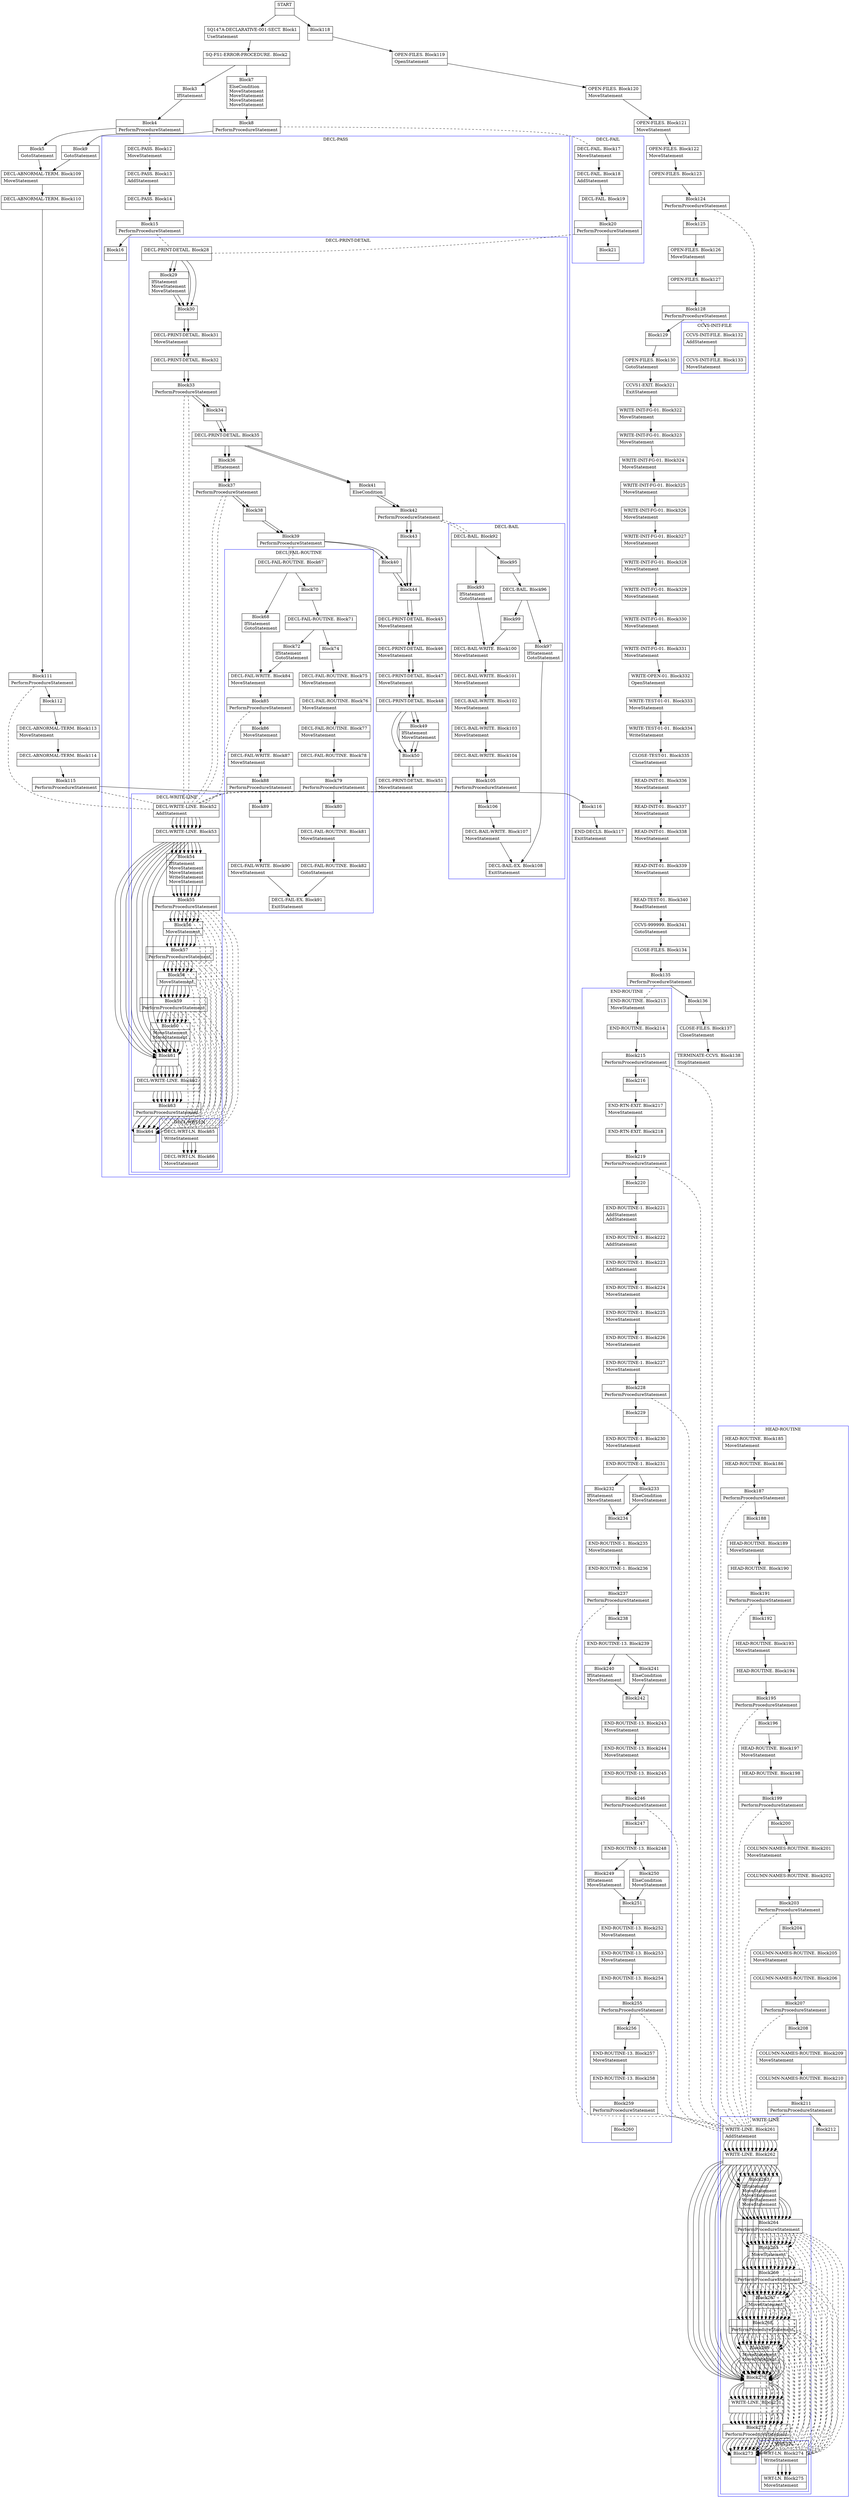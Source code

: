digraph Cfg {
compound=true;
node [
shape = "record"
]

edge [
arrowtail = "empty"
]
Block0 [
label = "{START|}"
]
Block1 [
label = "{SQ147A-DECLARATIVE-001-SECT. Block1|UseStatement\l}"
]
Block2 [
label = "{SQ-FS1-ERROR-PROCEDURE. Block2|}"
]
Block3 [
label = "{Block3|IfStatement\l}"
]
Block4 [
label = "{Block4|PerformProcedureStatement\l}"
]
subgraph cluster_1{
color = blue;
label = "DECL-PASS";
Block12 [
label = "{DECL-PASS. Block12|MoveStatement\l}"
]
Block13 [
label = "{DECL-PASS. Block13|AddStatement\l}"
]
Block14 [
label = "{DECL-PASS. Block14|}"
]
Block15 [
label = "{Block15|PerformProcedureStatement\l}"
]
subgraph cluster_3{
color = blue;
label = "DECL-PRINT-DETAIL";
Block28 [
label = "{DECL-PRINT-DETAIL. Block28|}"
]
Block29 [
label = "{Block29|IfStatement\lMoveStatement\lMoveStatement\l}"
]
Block30 [
label = "{Block30|}"
]
Block31 [
label = "{DECL-PRINT-DETAIL. Block31|MoveStatement\l}"
]
Block32 [
label = "{DECL-PRINT-DETAIL. Block32|}"
]
Block33 [
label = "{Block33|PerformProcedureStatement\l}"
]
subgraph cluster_6{
color = blue;
label = "DECL-WRITE-LINE";
Block52 [
label = "{DECL-WRITE-LINE. Block52|AddStatement\l}"
]
Block53 [
label = "{DECL-WRITE-LINE. Block53|}"
]
Block54 [
label = "{Block54|IfStatement\lMoveStatement\lMoveStatement\lWriteStatement\lMoveStatement\l}"
]
Block55 [
label = "{Block55|PerformProcedureStatement\l}"
]
subgraph cluster_10{
color = blue;
label = "DECL-WRT-LN";
Block65 [
label = "{DECL-WRT-LN. Block65|WriteStatement\l}"
]
Block66 [
label = "{DECL-WRT-LN. Block66|MoveStatement\l}"
]
Block65 -> Block66

}
Block55 -> Block65 [style=dashed, arrowhead=none]

Block56 [
label = "{Block56|MoveStatement\l}"
]
Block57 [
label = "{Block57|PerformProcedureStatement\l}"
]
subgraph cluster_11{
color = blue;
label = "DECL-WRT-LN";
Block65 [
label = "{DECL-WRT-LN. Block65|WriteStatement\l}"
]
Block66 [
label = "{DECL-WRT-LN. Block66|MoveStatement\l}"
]
Block65 -> Block66

}
Block57 -> Block65 [style=dashed, arrowhead=none]

Block58 [
label = "{Block58|MoveStatement\l}"
]
Block59 [
label = "{Block59|PerformProcedureStatement\l}"
]
subgraph cluster_12{
color = blue;
label = "DECL-WRT-LN";
Block65 [
label = "{DECL-WRT-LN. Block65|WriteStatement\l}"
]
Block66 [
label = "{DECL-WRT-LN. Block66|MoveStatement\l}"
]
Block65 -> Block66

}
Block59 -> Block65 [style=dashed, arrowhead=none]

Block60 [
label = "{Block60|MoveStatement\lMoveStatement\l}"
]
Block61 [
label = "{Block61|}"
]
Block62 [
label = "{DECL-WRITE-LINE. Block62|}"
]
Block63 [
label = "{Block63|PerformProcedureStatement\l}"
]
subgraph cluster_13{
color = blue;
label = "DECL-WRT-LN";
Block65 [
label = "{DECL-WRT-LN. Block65|WriteStatement\l}"
]
Block66 [
label = "{DECL-WRT-LN. Block66|MoveStatement\l}"
]
Block65 -> Block66

}
Block63 -> Block65 [style=dashed, arrowhead=none]

Block64 [
label = "{Block64|}"
]
Block52 -> Block53
Block53 -> Block54
Block53 -> Block61
Block54 -> Block55
Block55 -> Block56
Block56 -> Block57
Block57 -> Block58
Block58 -> Block59
Block59 -> Block60
Block60 -> Block61
Block61 -> Block62
Block62 -> Block63
Block63 -> Block64

}
Block33 -> Block52 [style=dashed, arrowhead=none]

Block34 [
label = "{Block34|}"
]
Block35 [
label = "{DECL-PRINT-DETAIL. Block35|}"
]
Block36 [
label = "{Block36|IfStatement\l}"
]
Block37 [
label = "{Block37|PerformProcedureStatement\l}"
]
subgraph cluster_7{
color = blue;
label = "DECL-WRITE-LINE";
Block52 [
label = "{DECL-WRITE-LINE. Block52|AddStatement\l}"
]
Block53 [
label = "{DECL-WRITE-LINE. Block53|}"
]
Block54 [
label = "{Block54|IfStatement\lMoveStatement\lMoveStatement\lWriteStatement\lMoveStatement\l}"
]
Block55 [
label = "{Block55|PerformProcedureStatement\l}"
]
Block55 -> Block65 [style=dashed, arrowhead=none]

Block56 [
label = "{Block56|MoveStatement\l}"
]
Block57 [
label = "{Block57|PerformProcedureStatement\l}"
]
Block57 -> Block65 [style=dashed, arrowhead=none]

Block58 [
label = "{Block58|MoveStatement\l}"
]
Block59 [
label = "{Block59|PerformProcedureStatement\l}"
]
Block59 -> Block65 [style=dashed, arrowhead=none]

Block60 [
label = "{Block60|MoveStatement\lMoveStatement\l}"
]
Block61 [
label = "{Block61|}"
]
Block62 [
label = "{DECL-WRITE-LINE. Block62|}"
]
Block63 [
label = "{Block63|PerformProcedureStatement\l}"
]
Block63 -> Block65 [style=dashed, arrowhead=none]

Block64 [
label = "{Block64|}"
]
Block52 -> Block53
Block53 -> Block54
Block53 -> Block61
Block54 -> Block55
Block55 -> Block56
Block56 -> Block57
Block57 -> Block58
Block58 -> Block59
Block59 -> Block60
Block60 -> Block61
Block61 -> Block62
Block62 -> Block63
Block63 -> Block64

}
Block37 -> Block52 [style=dashed, arrowhead=none]

Block38 [
label = "{Block38|}"
]
Block39 [
label = "{Block39|PerformProcedureStatement\l}"
]
subgraph cluster_8{
color = blue;
label = "DECL-FAIL-ROUTINE";
Block67 [
label = "{DECL-FAIL-ROUTINE. Block67|}"
]
Block68 [
label = "{Block68|IfStatement\lGotoStatement\l}"
]
Block84 [
label = "{DECL-FAIL-WRITE. Block84|MoveStatement\l}"
]
Block85 [
label = "{Block85|PerformProcedureStatement\l}"
]
subgraph cluster_15{
color = blue;
label = "DECL-WRITE-LINE";
Block52 [
label = "{DECL-WRITE-LINE. Block52|AddStatement\l}"
]
Block53 [
label = "{DECL-WRITE-LINE. Block53|}"
]
Block54 [
label = "{Block54|IfStatement\lMoveStatement\lMoveStatement\lWriteStatement\lMoveStatement\l}"
]
Block55 [
label = "{Block55|PerformProcedureStatement\l}"
]
Block55 -> Block65 [style=dashed, arrowhead=none]

Block56 [
label = "{Block56|MoveStatement\l}"
]
Block57 [
label = "{Block57|PerformProcedureStatement\l}"
]
Block57 -> Block65 [style=dashed, arrowhead=none]

Block58 [
label = "{Block58|MoveStatement\l}"
]
Block59 [
label = "{Block59|PerformProcedureStatement\l}"
]
Block59 -> Block65 [style=dashed, arrowhead=none]

Block60 [
label = "{Block60|MoveStatement\lMoveStatement\l}"
]
Block61 [
label = "{Block61|}"
]
Block62 [
label = "{DECL-WRITE-LINE. Block62|}"
]
Block63 [
label = "{Block63|PerformProcedureStatement\l}"
]
Block63 -> Block65 [style=dashed, arrowhead=none]

Block64 [
label = "{Block64|}"
]
Block52 -> Block53
Block53 -> Block54
Block53 -> Block61
Block54 -> Block55
Block55 -> Block56
Block56 -> Block57
Block57 -> Block58
Block58 -> Block59
Block59 -> Block60
Block60 -> Block61
Block61 -> Block62
Block62 -> Block63
Block63 -> Block64

}
Block85 -> Block52 [style=dashed, arrowhead=none]

Block86 [
label = "{Block86|MoveStatement\l}"
]
Block87 [
label = "{DECL-FAIL-WRITE. Block87|MoveStatement\l}"
]
Block88 [
label = "{Block88|PerformProcedureStatement\l}"
]
subgraph cluster_16{
color = blue;
label = "DECL-WRITE-LINE";
Block52 [
label = "{DECL-WRITE-LINE. Block52|AddStatement\l}"
]
Block53 [
label = "{DECL-WRITE-LINE. Block53|}"
]
Block54 [
label = "{Block54|IfStatement\lMoveStatement\lMoveStatement\lWriteStatement\lMoveStatement\l}"
]
Block55 [
label = "{Block55|PerformProcedureStatement\l}"
]
Block55 -> Block65 [style=dashed, arrowhead=none]

Block56 [
label = "{Block56|MoveStatement\l}"
]
Block57 [
label = "{Block57|PerformProcedureStatement\l}"
]
Block57 -> Block65 [style=dashed, arrowhead=none]

Block58 [
label = "{Block58|MoveStatement\l}"
]
Block59 [
label = "{Block59|PerformProcedureStatement\l}"
]
Block59 -> Block65 [style=dashed, arrowhead=none]

Block60 [
label = "{Block60|MoveStatement\lMoveStatement\l}"
]
Block61 [
label = "{Block61|}"
]
Block62 [
label = "{DECL-WRITE-LINE. Block62|}"
]
Block63 [
label = "{Block63|PerformProcedureStatement\l}"
]
Block63 -> Block65 [style=dashed, arrowhead=none]

Block64 [
label = "{Block64|}"
]
Block52 -> Block53
Block53 -> Block54
Block53 -> Block61
Block54 -> Block55
Block55 -> Block56
Block56 -> Block57
Block57 -> Block58
Block58 -> Block59
Block59 -> Block60
Block60 -> Block61
Block61 -> Block62
Block62 -> Block63
Block63 -> Block64

}
Block88 -> Block52 [style=dashed, arrowhead=none]

Block89 [
label = "{Block89|}"
]
Block90 [
label = "{DECL-FAIL-WRITE. Block90|MoveStatement\l}"
]
Block91 [
label = "{DECL-FAIL-EX. Block91|ExitStatement\l}"
]
Block70 [
label = "{Block70|}"
]
Block71 [
label = "{DECL-FAIL-ROUTINE. Block71|}"
]
Block72 [
label = "{Block72|IfStatement\lGotoStatement\l}"
]
Block74 [
label = "{Block74|}"
]
Block75 [
label = "{DECL-FAIL-ROUTINE. Block75|MoveStatement\l}"
]
Block76 [
label = "{DECL-FAIL-ROUTINE. Block76|MoveStatement\l}"
]
Block77 [
label = "{DECL-FAIL-ROUTINE. Block77|MoveStatement\l}"
]
Block78 [
label = "{DECL-FAIL-ROUTINE. Block78|}"
]
Block79 [
label = "{Block79|PerformProcedureStatement\l}"
]
subgraph cluster_14{
color = blue;
label = "DECL-WRITE-LINE";
Block52 [
label = "{DECL-WRITE-LINE. Block52|AddStatement\l}"
]
Block53 [
label = "{DECL-WRITE-LINE. Block53|}"
]
Block54 [
label = "{Block54|IfStatement\lMoveStatement\lMoveStatement\lWriteStatement\lMoveStatement\l}"
]
Block55 [
label = "{Block55|PerformProcedureStatement\l}"
]
Block55 -> Block65 [style=dashed, arrowhead=none]

Block56 [
label = "{Block56|MoveStatement\l}"
]
Block57 [
label = "{Block57|PerformProcedureStatement\l}"
]
Block57 -> Block65 [style=dashed, arrowhead=none]

Block58 [
label = "{Block58|MoveStatement\l}"
]
Block59 [
label = "{Block59|PerformProcedureStatement\l}"
]
Block59 -> Block65 [style=dashed, arrowhead=none]

Block60 [
label = "{Block60|MoveStatement\lMoveStatement\l}"
]
Block61 [
label = "{Block61|}"
]
Block62 [
label = "{DECL-WRITE-LINE. Block62|}"
]
Block63 [
label = "{Block63|PerformProcedureStatement\l}"
]
Block63 -> Block65 [style=dashed, arrowhead=none]

Block64 [
label = "{Block64|}"
]
Block52 -> Block53
Block53 -> Block54
Block53 -> Block61
Block54 -> Block55
Block55 -> Block56
Block56 -> Block57
Block57 -> Block58
Block58 -> Block59
Block59 -> Block60
Block60 -> Block61
Block61 -> Block62
Block62 -> Block63
Block63 -> Block64

}
Block79 -> Block52 [style=dashed, arrowhead=none]

Block80 [
label = "{Block80|}"
]
Block81 [
label = "{DECL-FAIL-ROUTINE. Block81|MoveStatement\l}"
]
Block82 [
label = "{DECL-FAIL-ROUTINE. Block82|GotoStatement\l}"
]
Block67 -> Block68
Block67 -> Block70
Block68 -> Block84
Block84 -> Block85
Block85 -> Block86
Block86 -> Block87
Block87 -> Block88
Block88 -> Block89
Block89 -> Block90
Block90 -> Block91
Block70 -> Block71
Block71 -> Block72
Block71 -> Block74
Block72 -> Block84
Block74 -> Block75
Block75 -> Block76
Block76 -> Block77
Block77 -> Block78
Block78 -> Block79
Block79 -> Block80
Block80 -> Block81
Block81 -> Block82
Block82 -> Block91

}
Block39 -> Block67 [style=dashed, arrowhead=none]

Block40 [
label = "{Block40|}"
]
Block44 [
label = "{Block44|}"
]
Block45 [
label = "{DECL-PRINT-DETAIL. Block45|MoveStatement\l}"
]
Block46 [
label = "{DECL-PRINT-DETAIL. Block46|MoveStatement\l}"
]
Block47 [
label = "{DECL-PRINT-DETAIL. Block47|MoveStatement\l}"
]
Block48 [
label = "{DECL-PRINT-DETAIL. Block48|}"
]
Block49 [
label = "{Block49|IfStatement\lMoveStatement\l}"
]
Block50 [
label = "{Block50|}"
]
Block51 [
label = "{DECL-PRINT-DETAIL. Block51|MoveStatement\l}"
]
Block41 [
label = "{Block41|ElseCondition\l}"
]
Block42 [
label = "{Block42|PerformProcedureStatement\l}"
]
subgraph cluster_9{
color = blue;
label = "DECL-BAIL";
Block92 [
label = "{DECL-BAIL. Block92|}"
]
Block93 [
label = "{Block93|IfStatement\lGotoStatement\l}"
]
Block100 [
label = "{DECL-BAIL-WRITE. Block100|MoveStatement\l}"
]
Block101 [
label = "{DECL-BAIL-WRITE. Block101|MoveStatement\l}"
]
Block102 [
label = "{DECL-BAIL-WRITE. Block102|MoveStatement\l}"
]
Block103 [
label = "{DECL-BAIL-WRITE. Block103|MoveStatement\l}"
]
Block104 [
label = "{DECL-BAIL-WRITE. Block104|}"
]
Block105 [
label = "{Block105|PerformProcedureStatement\l}"
]
subgraph cluster_17{
color = blue;
label = "DECL-WRITE-LINE";
Block52 [
label = "{DECL-WRITE-LINE. Block52|AddStatement\l}"
]
Block53 [
label = "{DECL-WRITE-LINE. Block53|}"
]
Block54 [
label = "{Block54|IfStatement\lMoveStatement\lMoveStatement\lWriteStatement\lMoveStatement\l}"
]
Block55 [
label = "{Block55|PerformProcedureStatement\l}"
]
Block55 -> Block65 [style=dashed, arrowhead=none]

Block56 [
label = "{Block56|MoveStatement\l}"
]
Block57 [
label = "{Block57|PerformProcedureStatement\l}"
]
Block57 -> Block65 [style=dashed, arrowhead=none]

Block58 [
label = "{Block58|MoveStatement\l}"
]
Block59 [
label = "{Block59|PerformProcedureStatement\l}"
]
Block59 -> Block65 [style=dashed, arrowhead=none]

Block60 [
label = "{Block60|MoveStatement\lMoveStatement\l}"
]
Block61 [
label = "{Block61|}"
]
Block62 [
label = "{DECL-WRITE-LINE. Block62|}"
]
Block63 [
label = "{Block63|PerformProcedureStatement\l}"
]
Block63 -> Block65 [style=dashed, arrowhead=none]

Block64 [
label = "{Block64|}"
]
Block52 -> Block53
Block53 -> Block54
Block53 -> Block61
Block54 -> Block55
Block55 -> Block56
Block56 -> Block57
Block57 -> Block58
Block58 -> Block59
Block59 -> Block60
Block60 -> Block61
Block61 -> Block62
Block62 -> Block63
Block63 -> Block64

}
Block105 -> Block52 [style=dashed, arrowhead=none]

Block106 [
label = "{Block106|}"
]
Block107 [
label = "{DECL-BAIL-WRITE. Block107|MoveStatement\l}"
]
Block108 [
label = "{DECL-BAIL-EX. Block108|ExitStatement\l}"
]
Block95 [
label = "{Block95|}"
]
Block96 [
label = "{DECL-BAIL. Block96|}"
]
Block97 [
label = "{Block97|IfStatement\lGotoStatement\l}"
]
Block99 [
label = "{Block99|}"
]
Block92 -> Block93
Block92 -> Block95
Block93 -> Block100
Block100 -> Block101
Block101 -> Block102
Block102 -> Block103
Block103 -> Block104
Block104 -> Block105
Block105 -> Block106
Block106 -> Block107
Block107 -> Block108
Block95 -> Block96
Block96 -> Block97
Block96 -> Block99
Block97 -> Block108
Block99 -> Block100

}
Block42 -> Block92 [style=dashed, arrowhead=none]

Block43 [
label = "{Block43|}"
]
Block28 -> Block29
Block28 -> Block30
Block29 -> Block30
Block30 -> Block31
Block31 -> Block32
Block32 -> Block33
Block33 -> Block34
Block34 -> Block35
Block35 -> Block36
Block35 -> Block41
Block36 -> Block37
Block37 -> Block38
Block38 -> Block39
Block39 -> Block40
Block40 -> Block44
Block44 -> Block45
Block45 -> Block46
Block46 -> Block47
Block47 -> Block48
Block48 -> Block49
Block48 -> Block50
Block49 -> Block50
Block50 -> Block51
Block41 -> Block42
Block42 -> Block43
Block43 -> Block44

}
Block15 -> Block28 [style=dashed, arrowhead=none]

Block16 [
label = "{Block16|}"
]
Block12 -> Block13
Block13 -> Block14
Block14 -> Block15
Block15 -> Block16

}
Block4 -> Block12 [style=dashed, arrowhead=none]

Block5 [
label = "{Block5|GotoStatement\l}"
]
Block109 [
label = "{DECL-ABNORMAL-TERM. Block109|MoveStatement\l}"
]
Block110 [
label = "{DECL-ABNORMAL-TERM. Block110|}"
]
Block111 [
label = "{Block111|PerformProcedureStatement\l}"
]
subgraph cluster_18{
color = blue;
label = "DECL-WRITE-LINE";
Block52 [
label = "{DECL-WRITE-LINE. Block52|AddStatement\l}"
]
Block53 [
label = "{DECL-WRITE-LINE. Block53|}"
]
Block54 [
label = "{Block54|IfStatement\lMoveStatement\lMoveStatement\lWriteStatement\lMoveStatement\l}"
]
Block55 [
label = "{Block55|PerformProcedureStatement\l}"
]
Block55 -> Block65 [style=dashed, arrowhead=none]

Block56 [
label = "{Block56|MoveStatement\l}"
]
Block57 [
label = "{Block57|PerformProcedureStatement\l}"
]
Block57 -> Block65 [style=dashed, arrowhead=none]

Block58 [
label = "{Block58|MoveStatement\l}"
]
Block59 [
label = "{Block59|PerformProcedureStatement\l}"
]
Block59 -> Block65 [style=dashed, arrowhead=none]

Block60 [
label = "{Block60|MoveStatement\lMoveStatement\l}"
]
Block61 [
label = "{Block61|}"
]
Block62 [
label = "{DECL-WRITE-LINE. Block62|}"
]
Block63 [
label = "{Block63|PerformProcedureStatement\l}"
]
Block63 -> Block65 [style=dashed, arrowhead=none]

Block64 [
label = "{Block64|}"
]
Block52 -> Block53
Block53 -> Block54
Block53 -> Block61
Block54 -> Block55
Block55 -> Block56
Block56 -> Block57
Block57 -> Block58
Block58 -> Block59
Block59 -> Block60
Block60 -> Block61
Block61 -> Block62
Block62 -> Block63
Block63 -> Block64

}
Block111 -> Block52 [style=dashed, arrowhead=none]

Block112 [
label = "{Block112|}"
]
Block113 [
label = "{DECL-ABNORMAL-TERM. Block113|MoveStatement\l}"
]
Block114 [
label = "{DECL-ABNORMAL-TERM. Block114|}"
]
Block115 [
label = "{Block115|PerformProcedureStatement\l}"
]
subgraph cluster_19{
color = blue;
label = "DECL-WRITE-LINE";
Block52 [
label = "{DECL-WRITE-LINE. Block52|AddStatement\l}"
]
Block53 [
label = "{DECL-WRITE-LINE. Block53|}"
]
Block54 [
label = "{Block54|IfStatement\lMoveStatement\lMoveStatement\lWriteStatement\lMoveStatement\l}"
]
Block55 [
label = "{Block55|PerformProcedureStatement\l}"
]
Block55 -> Block65 [style=dashed, arrowhead=none]

Block56 [
label = "{Block56|MoveStatement\l}"
]
Block57 [
label = "{Block57|PerformProcedureStatement\l}"
]
Block57 -> Block65 [style=dashed, arrowhead=none]

Block58 [
label = "{Block58|MoveStatement\l}"
]
Block59 [
label = "{Block59|PerformProcedureStatement\l}"
]
Block59 -> Block65 [style=dashed, arrowhead=none]

Block60 [
label = "{Block60|MoveStatement\lMoveStatement\l}"
]
Block61 [
label = "{Block61|}"
]
Block62 [
label = "{DECL-WRITE-LINE. Block62|}"
]
Block63 [
label = "{Block63|PerformProcedureStatement\l}"
]
Block63 -> Block65 [style=dashed, arrowhead=none]

Block64 [
label = "{Block64|}"
]
Block52 -> Block53
Block53 -> Block54
Block53 -> Block61
Block54 -> Block55
Block55 -> Block56
Block56 -> Block57
Block57 -> Block58
Block58 -> Block59
Block59 -> Block60
Block60 -> Block61
Block61 -> Block62
Block62 -> Block63
Block63 -> Block64

}
Block115 -> Block52 [style=dashed, arrowhead=none]

Block116 [
label = "{Block116|}"
]
Block117 [
label = "{END-DECLS. Block117|ExitStatement\l}"
]
Block7 [
label = "{Block7|ElseCondition\lMoveStatement\lMoveStatement\lMoveStatement\lMoveStatement\l}"
]
Block8 [
label = "{Block8|PerformProcedureStatement\l}"
]
subgraph cluster_2{
color = blue;
label = "DECL-FAIL";
Block17 [
label = "{DECL-FAIL. Block17|MoveStatement\l}"
]
Block18 [
label = "{DECL-FAIL. Block18|AddStatement\l}"
]
Block19 [
label = "{DECL-FAIL. Block19|}"
]
Block20 [
label = "{Block20|PerformProcedureStatement\l}"
]
subgraph cluster_4{
color = blue;
label = "DECL-PRINT-DETAIL";
Block28 [
label = "{DECL-PRINT-DETAIL. Block28|}"
]
Block29 [
label = "{Block29|IfStatement\lMoveStatement\lMoveStatement\l}"
]
Block30 [
label = "{Block30|}"
]
Block31 [
label = "{DECL-PRINT-DETAIL. Block31|MoveStatement\l}"
]
Block32 [
label = "{DECL-PRINT-DETAIL. Block32|}"
]
Block33 [
label = "{Block33|PerformProcedureStatement\l}"
]
Block33 -> Block52 [style=dashed, arrowhead=none]

Block34 [
label = "{Block34|}"
]
Block35 [
label = "{DECL-PRINT-DETAIL. Block35|}"
]
Block36 [
label = "{Block36|IfStatement\l}"
]
Block37 [
label = "{Block37|PerformProcedureStatement\l}"
]
Block37 -> Block52 [style=dashed, arrowhead=none]

Block38 [
label = "{Block38|}"
]
Block39 [
label = "{Block39|PerformProcedureStatement\l}"
]
Block39 -> Block67 [style=dashed, arrowhead=none]

Block40 [
label = "{Block40|}"
]
Block44 [
label = "{Block44|}"
]
Block45 [
label = "{DECL-PRINT-DETAIL. Block45|MoveStatement\l}"
]
Block46 [
label = "{DECL-PRINT-DETAIL. Block46|MoveStatement\l}"
]
Block47 [
label = "{DECL-PRINT-DETAIL. Block47|MoveStatement\l}"
]
Block48 [
label = "{DECL-PRINT-DETAIL. Block48|}"
]
Block49 [
label = "{Block49|IfStatement\lMoveStatement\l}"
]
Block50 [
label = "{Block50|}"
]
Block51 [
label = "{DECL-PRINT-DETAIL. Block51|MoveStatement\l}"
]
Block41 [
label = "{Block41|ElseCondition\l}"
]
Block42 [
label = "{Block42|PerformProcedureStatement\l}"
]
Block42 -> Block92 [style=dashed, arrowhead=none]

Block43 [
label = "{Block43|}"
]
Block28 -> Block29
Block28 -> Block30
Block29 -> Block30
Block30 -> Block31
Block31 -> Block32
Block32 -> Block33
Block33 -> Block34
Block34 -> Block35
Block35 -> Block36
Block35 -> Block41
Block36 -> Block37
Block37 -> Block38
Block38 -> Block39
Block39 -> Block40
Block40 -> Block44
Block44 -> Block45
Block45 -> Block46
Block46 -> Block47
Block47 -> Block48
Block48 -> Block49
Block48 -> Block50
Block49 -> Block50
Block50 -> Block51
Block41 -> Block42
Block42 -> Block43
Block43 -> Block44

}
Block20 -> Block28 [style=dashed, arrowhead=none]

Block21 [
label = "{Block21|}"
]
Block17 -> Block18
Block18 -> Block19
Block19 -> Block20
Block20 -> Block21

}
Block8 -> Block17 [style=dashed, arrowhead=none]

Block9 [
label = "{Block9|GotoStatement\l}"
]
Block118 [
label = "{Block118|}"
]
Block119 [
label = "{OPEN-FILES. Block119|OpenStatement\l}"
]
Block120 [
label = "{OPEN-FILES. Block120|MoveStatement\l}"
]
Block121 [
label = "{OPEN-FILES. Block121|MoveStatement\l}"
]
Block122 [
label = "{OPEN-FILES. Block122|MoveStatement\l}"
]
Block123 [
label = "{OPEN-FILES. Block123|}"
]
Block124 [
label = "{Block124|PerformProcedureStatement\l}"
]
subgraph cluster_20{
color = blue;
label = "HEAD-ROUTINE";
Block185 [
label = "{HEAD-ROUTINE. Block185|MoveStatement\l}"
]
Block186 [
label = "{HEAD-ROUTINE. Block186|}"
]
Block187 [
label = "{Block187|PerformProcedureStatement\l}"
]
subgraph cluster_31{
color = blue;
label = "WRITE-LINE";
Block261 [
label = "{WRITE-LINE. Block261|AddStatement\l}"
]
Block262 [
label = "{WRITE-LINE. Block262|}"
]
Block263 [
label = "{Block263|IfStatement\lMoveStatement\lMoveStatement\lWriteStatement\lMoveStatement\l}"
]
Block264 [
label = "{Block264|PerformProcedureStatement\l}"
]
subgraph cluster_45{
color = blue;
label = "WRT-LN";
Block274 [
label = "{WRT-LN. Block274|WriteStatement\l}"
]
Block275 [
label = "{WRT-LN. Block275|MoveStatement\l}"
]
Block274 -> Block275

}
Block264 -> Block274 [style=dashed, arrowhead=none]

Block265 [
label = "{Block265|MoveStatement\l}"
]
Block266 [
label = "{Block266|PerformProcedureStatement\l}"
]
subgraph cluster_46{
color = blue;
label = "WRT-LN";
Block274 [
label = "{WRT-LN. Block274|WriteStatement\l}"
]
Block275 [
label = "{WRT-LN. Block275|MoveStatement\l}"
]
Block274 -> Block275

}
Block266 -> Block274 [style=dashed, arrowhead=none]

Block267 [
label = "{Block267|MoveStatement\l}"
]
Block268 [
label = "{Block268|PerformProcedureStatement\l}"
]
subgraph cluster_47{
color = blue;
label = "WRT-LN";
Block274 [
label = "{WRT-LN. Block274|WriteStatement\l}"
]
Block275 [
label = "{WRT-LN. Block275|MoveStatement\l}"
]
Block274 -> Block275

}
Block268 -> Block274 [style=dashed, arrowhead=none]

Block269 [
label = "{Block269|MoveStatement\lMoveStatement\l}"
]
Block270 [
label = "{Block270|}"
]
Block271 [
label = "{WRITE-LINE. Block271|}"
]
Block272 [
label = "{Block272|PerformProcedureStatement\l}"
]
subgraph cluster_48{
color = blue;
label = "WRT-LN";
Block274 [
label = "{WRT-LN. Block274|WriteStatement\l}"
]
Block275 [
label = "{WRT-LN. Block275|MoveStatement\l}"
]
Block274 -> Block275

}
Block272 -> Block274 [style=dashed, arrowhead=none]

Block273 [
label = "{Block273|}"
]
Block261 -> Block262
Block262 -> Block263
Block262 -> Block270
Block263 -> Block264
Block264 -> Block265
Block265 -> Block266
Block266 -> Block267
Block267 -> Block268
Block268 -> Block269
Block269 -> Block270
Block270 -> Block271
Block271 -> Block272
Block272 -> Block273

}
Block187 -> Block261 [style=dashed, arrowhead=none]

Block188 [
label = "{Block188|}"
]
Block189 [
label = "{HEAD-ROUTINE. Block189|MoveStatement\l}"
]
Block190 [
label = "{HEAD-ROUTINE. Block190|}"
]
Block191 [
label = "{Block191|PerformProcedureStatement\l}"
]
subgraph cluster_32{
color = blue;
label = "WRITE-LINE";
Block261 [
label = "{WRITE-LINE. Block261|AddStatement\l}"
]
Block262 [
label = "{WRITE-LINE. Block262|}"
]
Block263 [
label = "{Block263|IfStatement\lMoveStatement\lMoveStatement\lWriteStatement\lMoveStatement\l}"
]
Block264 [
label = "{Block264|PerformProcedureStatement\l}"
]
Block264 -> Block274 [style=dashed, arrowhead=none]

Block265 [
label = "{Block265|MoveStatement\l}"
]
Block266 [
label = "{Block266|PerformProcedureStatement\l}"
]
Block266 -> Block274 [style=dashed, arrowhead=none]

Block267 [
label = "{Block267|MoveStatement\l}"
]
Block268 [
label = "{Block268|PerformProcedureStatement\l}"
]
Block268 -> Block274 [style=dashed, arrowhead=none]

Block269 [
label = "{Block269|MoveStatement\lMoveStatement\l}"
]
Block270 [
label = "{Block270|}"
]
Block271 [
label = "{WRITE-LINE. Block271|}"
]
Block272 [
label = "{Block272|PerformProcedureStatement\l}"
]
Block272 -> Block274 [style=dashed, arrowhead=none]

Block273 [
label = "{Block273|}"
]
Block261 -> Block262
Block262 -> Block263
Block262 -> Block270
Block263 -> Block264
Block264 -> Block265
Block265 -> Block266
Block266 -> Block267
Block267 -> Block268
Block268 -> Block269
Block269 -> Block270
Block270 -> Block271
Block271 -> Block272
Block272 -> Block273

}
Block191 -> Block261 [style=dashed, arrowhead=none]

Block192 [
label = "{Block192|}"
]
Block193 [
label = "{HEAD-ROUTINE. Block193|MoveStatement\l}"
]
Block194 [
label = "{HEAD-ROUTINE. Block194|}"
]
Block195 [
label = "{Block195|PerformProcedureStatement\l}"
]
subgraph cluster_33{
color = blue;
label = "WRITE-LINE";
Block261 [
label = "{WRITE-LINE. Block261|AddStatement\l}"
]
Block262 [
label = "{WRITE-LINE. Block262|}"
]
Block263 [
label = "{Block263|IfStatement\lMoveStatement\lMoveStatement\lWriteStatement\lMoveStatement\l}"
]
Block264 [
label = "{Block264|PerformProcedureStatement\l}"
]
Block264 -> Block274 [style=dashed, arrowhead=none]

Block265 [
label = "{Block265|MoveStatement\l}"
]
Block266 [
label = "{Block266|PerformProcedureStatement\l}"
]
Block266 -> Block274 [style=dashed, arrowhead=none]

Block267 [
label = "{Block267|MoveStatement\l}"
]
Block268 [
label = "{Block268|PerformProcedureStatement\l}"
]
Block268 -> Block274 [style=dashed, arrowhead=none]

Block269 [
label = "{Block269|MoveStatement\lMoveStatement\l}"
]
Block270 [
label = "{Block270|}"
]
Block271 [
label = "{WRITE-LINE. Block271|}"
]
Block272 [
label = "{Block272|PerformProcedureStatement\l}"
]
Block272 -> Block274 [style=dashed, arrowhead=none]

Block273 [
label = "{Block273|}"
]
Block261 -> Block262
Block262 -> Block263
Block262 -> Block270
Block263 -> Block264
Block264 -> Block265
Block265 -> Block266
Block266 -> Block267
Block267 -> Block268
Block268 -> Block269
Block269 -> Block270
Block270 -> Block271
Block271 -> Block272
Block272 -> Block273

}
Block195 -> Block261 [style=dashed, arrowhead=none]

Block196 [
label = "{Block196|}"
]
Block197 [
label = "{HEAD-ROUTINE. Block197|MoveStatement\l}"
]
Block198 [
label = "{HEAD-ROUTINE. Block198|}"
]
Block199 [
label = "{Block199|PerformProcedureStatement\l}"
]
subgraph cluster_34{
color = blue;
label = "WRITE-LINE";
Block261 [
label = "{WRITE-LINE. Block261|AddStatement\l}"
]
Block262 [
label = "{WRITE-LINE. Block262|}"
]
Block263 [
label = "{Block263|IfStatement\lMoveStatement\lMoveStatement\lWriteStatement\lMoveStatement\l}"
]
Block264 [
label = "{Block264|PerformProcedureStatement\l}"
]
Block264 -> Block274 [style=dashed, arrowhead=none]

Block265 [
label = "{Block265|MoveStatement\l}"
]
Block266 [
label = "{Block266|PerformProcedureStatement\l}"
]
Block266 -> Block274 [style=dashed, arrowhead=none]

Block267 [
label = "{Block267|MoveStatement\l}"
]
Block268 [
label = "{Block268|PerformProcedureStatement\l}"
]
Block268 -> Block274 [style=dashed, arrowhead=none]

Block269 [
label = "{Block269|MoveStatement\lMoveStatement\l}"
]
Block270 [
label = "{Block270|}"
]
Block271 [
label = "{WRITE-LINE. Block271|}"
]
Block272 [
label = "{Block272|PerformProcedureStatement\l}"
]
Block272 -> Block274 [style=dashed, arrowhead=none]

Block273 [
label = "{Block273|}"
]
Block261 -> Block262
Block262 -> Block263
Block262 -> Block270
Block263 -> Block264
Block264 -> Block265
Block265 -> Block266
Block266 -> Block267
Block267 -> Block268
Block268 -> Block269
Block269 -> Block270
Block270 -> Block271
Block271 -> Block272
Block272 -> Block273

}
Block199 -> Block261 [style=dashed, arrowhead=none]

Block200 [
label = "{Block200|}"
]
Block201 [
label = "{COLUMN-NAMES-ROUTINE. Block201|MoveStatement\l}"
]
Block202 [
label = "{COLUMN-NAMES-ROUTINE. Block202|}"
]
Block203 [
label = "{Block203|PerformProcedureStatement\l}"
]
subgraph cluster_35{
color = blue;
label = "WRITE-LINE";
Block261 [
label = "{WRITE-LINE. Block261|AddStatement\l}"
]
Block262 [
label = "{WRITE-LINE. Block262|}"
]
Block263 [
label = "{Block263|IfStatement\lMoveStatement\lMoveStatement\lWriteStatement\lMoveStatement\l}"
]
Block264 [
label = "{Block264|PerformProcedureStatement\l}"
]
Block264 -> Block274 [style=dashed, arrowhead=none]

Block265 [
label = "{Block265|MoveStatement\l}"
]
Block266 [
label = "{Block266|PerformProcedureStatement\l}"
]
Block266 -> Block274 [style=dashed, arrowhead=none]

Block267 [
label = "{Block267|MoveStatement\l}"
]
Block268 [
label = "{Block268|PerformProcedureStatement\l}"
]
Block268 -> Block274 [style=dashed, arrowhead=none]

Block269 [
label = "{Block269|MoveStatement\lMoveStatement\l}"
]
Block270 [
label = "{Block270|}"
]
Block271 [
label = "{WRITE-LINE. Block271|}"
]
Block272 [
label = "{Block272|PerformProcedureStatement\l}"
]
Block272 -> Block274 [style=dashed, arrowhead=none]

Block273 [
label = "{Block273|}"
]
Block261 -> Block262
Block262 -> Block263
Block262 -> Block270
Block263 -> Block264
Block264 -> Block265
Block265 -> Block266
Block266 -> Block267
Block267 -> Block268
Block268 -> Block269
Block269 -> Block270
Block270 -> Block271
Block271 -> Block272
Block272 -> Block273

}
Block203 -> Block261 [style=dashed, arrowhead=none]

Block204 [
label = "{Block204|}"
]
Block205 [
label = "{COLUMN-NAMES-ROUTINE. Block205|MoveStatement\l}"
]
Block206 [
label = "{COLUMN-NAMES-ROUTINE. Block206|}"
]
Block207 [
label = "{Block207|PerformProcedureStatement\l}"
]
subgraph cluster_36{
color = blue;
label = "WRITE-LINE";
Block261 [
label = "{WRITE-LINE. Block261|AddStatement\l}"
]
Block262 [
label = "{WRITE-LINE. Block262|}"
]
Block263 [
label = "{Block263|IfStatement\lMoveStatement\lMoveStatement\lWriteStatement\lMoveStatement\l}"
]
Block264 [
label = "{Block264|PerformProcedureStatement\l}"
]
Block264 -> Block274 [style=dashed, arrowhead=none]

Block265 [
label = "{Block265|MoveStatement\l}"
]
Block266 [
label = "{Block266|PerformProcedureStatement\l}"
]
Block266 -> Block274 [style=dashed, arrowhead=none]

Block267 [
label = "{Block267|MoveStatement\l}"
]
Block268 [
label = "{Block268|PerformProcedureStatement\l}"
]
Block268 -> Block274 [style=dashed, arrowhead=none]

Block269 [
label = "{Block269|MoveStatement\lMoveStatement\l}"
]
Block270 [
label = "{Block270|}"
]
Block271 [
label = "{WRITE-LINE. Block271|}"
]
Block272 [
label = "{Block272|PerformProcedureStatement\l}"
]
Block272 -> Block274 [style=dashed, arrowhead=none]

Block273 [
label = "{Block273|}"
]
Block261 -> Block262
Block262 -> Block263
Block262 -> Block270
Block263 -> Block264
Block264 -> Block265
Block265 -> Block266
Block266 -> Block267
Block267 -> Block268
Block268 -> Block269
Block269 -> Block270
Block270 -> Block271
Block271 -> Block272
Block272 -> Block273

}
Block207 -> Block261 [style=dashed, arrowhead=none]

Block208 [
label = "{Block208|}"
]
Block209 [
label = "{COLUMN-NAMES-ROUTINE. Block209|MoveStatement\l}"
]
Block210 [
label = "{COLUMN-NAMES-ROUTINE. Block210|}"
]
Block211 [
label = "{Block211|PerformProcedureStatement\l}"
]
subgraph cluster_37{
color = blue;
label = "WRITE-LINE";
Block261 [
label = "{WRITE-LINE. Block261|AddStatement\l}"
]
Block262 [
label = "{WRITE-LINE. Block262|}"
]
Block263 [
label = "{Block263|IfStatement\lMoveStatement\lMoveStatement\lWriteStatement\lMoveStatement\l}"
]
Block264 [
label = "{Block264|PerformProcedureStatement\l}"
]
Block264 -> Block274 [style=dashed, arrowhead=none]

Block265 [
label = "{Block265|MoveStatement\l}"
]
Block266 [
label = "{Block266|PerformProcedureStatement\l}"
]
Block266 -> Block274 [style=dashed, arrowhead=none]

Block267 [
label = "{Block267|MoveStatement\l}"
]
Block268 [
label = "{Block268|PerformProcedureStatement\l}"
]
Block268 -> Block274 [style=dashed, arrowhead=none]

Block269 [
label = "{Block269|MoveStatement\lMoveStatement\l}"
]
Block270 [
label = "{Block270|}"
]
Block271 [
label = "{WRITE-LINE. Block271|}"
]
Block272 [
label = "{Block272|PerformProcedureStatement\l}"
]
Block272 -> Block274 [style=dashed, arrowhead=none]

Block273 [
label = "{Block273|}"
]
Block261 -> Block262
Block262 -> Block263
Block262 -> Block270
Block263 -> Block264
Block264 -> Block265
Block265 -> Block266
Block266 -> Block267
Block267 -> Block268
Block268 -> Block269
Block269 -> Block270
Block270 -> Block271
Block271 -> Block272
Block272 -> Block273

}
Block211 -> Block261 [style=dashed, arrowhead=none]

Block212 [
label = "{Block212|}"
]
Block185 -> Block186
Block186 -> Block187
Block187 -> Block188
Block188 -> Block189
Block189 -> Block190
Block190 -> Block191
Block191 -> Block192
Block192 -> Block193
Block193 -> Block194
Block194 -> Block195
Block195 -> Block196
Block196 -> Block197
Block197 -> Block198
Block198 -> Block199
Block199 -> Block200
Block200 -> Block201
Block201 -> Block202
Block202 -> Block203
Block203 -> Block204
Block204 -> Block205
Block205 -> Block206
Block206 -> Block207
Block207 -> Block208
Block208 -> Block209
Block209 -> Block210
Block210 -> Block211
Block211 -> Block212

}
Block124 -> Block185 [style=dashed, arrowhead=none]

Block125 [
label = "{Block125|}"
]
Block126 [
label = "{OPEN-FILES. Block126|MoveStatement\l}"
]
Block127 [
label = "{OPEN-FILES. Block127|}"
]
Block128 [
label = "{Block128|PerformProcedureStatement\l}"
]
subgraph cluster_21{
color = blue;
label = "CCVS-INIT-FILE";
Block132 [
label = "{CCVS-INIT-FILE. Block132|AddStatement\l}"
]
Block133 [
label = "{CCVS-INIT-FILE. Block133|MoveStatement\l}"
]
Block132 -> Block133

}
Block128 -> Block132 [style=dashed, arrowhead=none]

Block129 [
label = "{Block129|}"
]
Block130 [
label = "{OPEN-FILES. Block130|GotoStatement\l}"
]
Block321 [
label = "{CCVS1-EXIT. Block321|ExitStatement\l}"
]
Block322 [
label = "{WRITE-INIT-FG-01. Block322|MoveStatement\l}"
]
Block323 [
label = "{WRITE-INIT-FG-01. Block323|MoveStatement\l}"
]
Block324 [
label = "{WRITE-INIT-FG-01. Block324|MoveStatement\l}"
]
Block325 [
label = "{WRITE-INIT-FG-01. Block325|MoveStatement\l}"
]
Block326 [
label = "{WRITE-INIT-FG-01. Block326|MoveStatement\l}"
]
Block327 [
label = "{WRITE-INIT-FG-01. Block327|MoveStatement\l}"
]
Block328 [
label = "{WRITE-INIT-FG-01. Block328|MoveStatement\l}"
]
Block329 [
label = "{WRITE-INIT-FG-01. Block329|MoveStatement\l}"
]
Block330 [
label = "{WRITE-INIT-FG-01. Block330|MoveStatement\l}"
]
Block331 [
label = "{WRITE-INIT-FG-01. Block331|MoveStatement\l}"
]
Block332 [
label = "{WRITE-OPEN-01. Block332|OpenStatement\l}"
]
Block333 [
label = "{WRITE-TEST-01-01. Block333|MoveStatement\l}"
]
Block334 [
label = "{WRITE-TEST-01-01. Block334|WriteStatement\l}"
]
Block335 [
label = "{CLOSE-TEST-01. Block335|CloseStatement\l}"
]
Block336 [
label = "{READ-INIT-01. Block336|MoveStatement\l}"
]
Block337 [
label = "{READ-INIT-01. Block337|MoveStatement\l}"
]
Block338 [
label = "{READ-INIT-01. Block338|MoveStatement\l}"
]
Block339 [
label = "{READ-INIT-01. Block339|MoveStatement\l}"
]
Block340 [
label = "{READ-TEST-01. Block340|ReadStatement\l}"
]
Block341 [
label = "{CCVS-999999. Block341|GotoStatement\l}"
]
Block134 [
label = "{CLOSE-FILES. Block134|}"
]
Block135 [
label = "{Block135|PerformProcedureStatement\l}"
]
subgraph cluster_22{
color = blue;
label = "END-ROUTINE";
Block213 [
label = "{END-ROUTINE. Block213|MoveStatement\l}"
]
Block214 [
label = "{END-ROUTINE. Block214|}"
]
Block215 [
label = "{Block215|PerformProcedureStatement\l}"
]
subgraph cluster_38{
color = blue;
label = "WRITE-LINE";
Block261 [
label = "{WRITE-LINE. Block261|AddStatement\l}"
]
Block262 [
label = "{WRITE-LINE. Block262|}"
]
Block263 [
label = "{Block263|IfStatement\lMoveStatement\lMoveStatement\lWriteStatement\lMoveStatement\l}"
]
Block264 [
label = "{Block264|PerformProcedureStatement\l}"
]
Block264 -> Block274 [style=dashed, arrowhead=none]

Block265 [
label = "{Block265|MoveStatement\l}"
]
Block266 [
label = "{Block266|PerformProcedureStatement\l}"
]
Block266 -> Block274 [style=dashed, arrowhead=none]

Block267 [
label = "{Block267|MoveStatement\l}"
]
Block268 [
label = "{Block268|PerformProcedureStatement\l}"
]
Block268 -> Block274 [style=dashed, arrowhead=none]

Block269 [
label = "{Block269|MoveStatement\lMoveStatement\l}"
]
Block270 [
label = "{Block270|}"
]
Block271 [
label = "{WRITE-LINE. Block271|}"
]
Block272 [
label = "{Block272|PerformProcedureStatement\l}"
]
Block272 -> Block274 [style=dashed, arrowhead=none]

Block273 [
label = "{Block273|}"
]
Block261 -> Block262
Block262 -> Block263
Block262 -> Block270
Block263 -> Block264
Block264 -> Block265
Block265 -> Block266
Block266 -> Block267
Block267 -> Block268
Block268 -> Block269
Block269 -> Block270
Block270 -> Block271
Block271 -> Block272
Block272 -> Block273

}
Block215 -> Block261 [style=dashed, arrowhead=none]

Block216 [
label = "{Block216|}"
]
Block217 [
label = "{END-RTN-EXIT. Block217|MoveStatement\l}"
]
Block218 [
label = "{END-RTN-EXIT. Block218|}"
]
Block219 [
label = "{Block219|PerformProcedureStatement\l}"
]
subgraph cluster_39{
color = blue;
label = "WRITE-LINE";
Block261 [
label = "{WRITE-LINE. Block261|AddStatement\l}"
]
Block262 [
label = "{WRITE-LINE. Block262|}"
]
Block263 [
label = "{Block263|IfStatement\lMoveStatement\lMoveStatement\lWriteStatement\lMoveStatement\l}"
]
Block264 [
label = "{Block264|PerformProcedureStatement\l}"
]
Block264 -> Block274 [style=dashed, arrowhead=none]

Block265 [
label = "{Block265|MoveStatement\l}"
]
Block266 [
label = "{Block266|PerformProcedureStatement\l}"
]
Block266 -> Block274 [style=dashed, arrowhead=none]

Block267 [
label = "{Block267|MoveStatement\l}"
]
Block268 [
label = "{Block268|PerformProcedureStatement\l}"
]
Block268 -> Block274 [style=dashed, arrowhead=none]

Block269 [
label = "{Block269|MoveStatement\lMoveStatement\l}"
]
Block270 [
label = "{Block270|}"
]
Block271 [
label = "{WRITE-LINE. Block271|}"
]
Block272 [
label = "{Block272|PerformProcedureStatement\l}"
]
Block272 -> Block274 [style=dashed, arrowhead=none]

Block273 [
label = "{Block273|}"
]
Block261 -> Block262
Block262 -> Block263
Block262 -> Block270
Block263 -> Block264
Block264 -> Block265
Block265 -> Block266
Block266 -> Block267
Block267 -> Block268
Block268 -> Block269
Block269 -> Block270
Block270 -> Block271
Block271 -> Block272
Block272 -> Block273

}
Block219 -> Block261 [style=dashed, arrowhead=none]

Block220 [
label = "{Block220|}"
]
Block221 [
label = "{END-ROUTINE-1. Block221|AddStatement\lAddStatement\l}"
]
Block222 [
label = "{END-ROUTINE-1. Block222|AddStatement\l}"
]
Block223 [
label = "{END-ROUTINE-1. Block223|AddStatement\l}"
]
Block224 [
label = "{END-ROUTINE-1. Block224|MoveStatement\l}"
]
Block225 [
label = "{END-ROUTINE-1. Block225|MoveStatement\l}"
]
Block226 [
label = "{END-ROUTINE-1. Block226|MoveStatement\l}"
]
Block227 [
label = "{END-ROUTINE-1. Block227|MoveStatement\l}"
]
Block228 [
label = "{Block228|PerformProcedureStatement\l}"
]
subgraph cluster_40{
color = blue;
label = "WRITE-LINE";
Block261 [
label = "{WRITE-LINE. Block261|AddStatement\l}"
]
Block262 [
label = "{WRITE-LINE. Block262|}"
]
Block263 [
label = "{Block263|IfStatement\lMoveStatement\lMoveStatement\lWriteStatement\lMoveStatement\l}"
]
Block264 [
label = "{Block264|PerformProcedureStatement\l}"
]
Block264 -> Block274 [style=dashed, arrowhead=none]

Block265 [
label = "{Block265|MoveStatement\l}"
]
Block266 [
label = "{Block266|PerformProcedureStatement\l}"
]
Block266 -> Block274 [style=dashed, arrowhead=none]

Block267 [
label = "{Block267|MoveStatement\l}"
]
Block268 [
label = "{Block268|PerformProcedureStatement\l}"
]
Block268 -> Block274 [style=dashed, arrowhead=none]

Block269 [
label = "{Block269|MoveStatement\lMoveStatement\l}"
]
Block270 [
label = "{Block270|}"
]
Block271 [
label = "{WRITE-LINE. Block271|}"
]
Block272 [
label = "{Block272|PerformProcedureStatement\l}"
]
Block272 -> Block274 [style=dashed, arrowhead=none]

Block273 [
label = "{Block273|}"
]
Block261 -> Block262
Block262 -> Block263
Block262 -> Block270
Block263 -> Block264
Block264 -> Block265
Block265 -> Block266
Block266 -> Block267
Block267 -> Block268
Block268 -> Block269
Block269 -> Block270
Block270 -> Block271
Block271 -> Block272
Block272 -> Block273

}
Block228 -> Block261 [style=dashed, arrowhead=none]

Block229 [
label = "{Block229|}"
]
Block230 [
label = "{END-ROUTINE-1. Block230|MoveStatement\l}"
]
Block231 [
label = "{END-ROUTINE-1. Block231|}"
]
Block232 [
label = "{Block232|IfStatement\lMoveStatement\l}"
]
Block234 [
label = "{Block234|}"
]
Block235 [
label = "{END-ROUTINE-1. Block235|MoveStatement\l}"
]
Block236 [
label = "{END-ROUTINE-1. Block236|}"
]
Block237 [
label = "{Block237|PerformProcedureStatement\l}"
]
subgraph cluster_41{
color = blue;
label = "WRITE-LINE";
Block261 [
label = "{WRITE-LINE. Block261|AddStatement\l}"
]
Block262 [
label = "{WRITE-LINE. Block262|}"
]
Block263 [
label = "{Block263|IfStatement\lMoveStatement\lMoveStatement\lWriteStatement\lMoveStatement\l}"
]
Block264 [
label = "{Block264|PerformProcedureStatement\l}"
]
Block264 -> Block274 [style=dashed, arrowhead=none]

Block265 [
label = "{Block265|MoveStatement\l}"
]
Block266 [
label = "{Block266|PerformProcedureStatement\l}"
]
Block266 -> Block274 [style=dashed, arrowhead=none]

Block267 [
label = "{Block267|MoveStatement\l}"
]
Block268 [
label = "{Block268|PerformProcedureStatement\l}"
]
Block268 -> Block274 [style=dashed, arrowhead=none]

Block269 [
label = "{Block269|MoveStatement\lMoveStatement\l}"
]
Block270 [
label = "{Block270|}"
]
Block271 [
label = "{WRITE-LINE. Block271|}"
]
Block272 [
label = "{Block272|PerformProcedureStatement\l}"
]
Block272 -> Block274 [style=dashed, arrowhead=none]

Block273 [
label = "{Block273|}"
]
Block261 -> Block262
Block262 -> Block263
Block262 -> Block270
Block263 -> Block264
Block264 -> Block265
Block265 -> Block266
Block266 -> Block267
Block267 -> Block268
Block268 -> Block269
Block269 -> Block270
Block270 -> Block271
Block271 -> Block272
Block272 -> Block273

}
Block237 -> Block261 [style=dashed, arrowhead=none]

Block238 [
label = "{Block238|}"
]
Block239 [
label = "{END-ROUTINE-13. Block239|}"
]
Block240 [
label = "{Block240|IfStatement\lMoveStatement\l}"
]
Block242 [
label = "{Block242|}"
]
Block243 [
label = "{END-ROUTINE-13. Block243|MoveStatement\l}"
]
Block244 [
label = "{END-ROUTINE-13. Block244|MoveStatement\l}"
]
Block245 [
label = "{END-ROUTINE-13. Block245|}"
]
Block246 [
label = "{Block246|PerformProcedureStatement\l}"
]
subgraph cluster_42{
color = blue;
label = "WRITE-LINE";
Block261 [
label = "{WRITE-LINE. Block261|AddStatement\l}"
]
Block262 [
label = "{WRITE-LINE. Block262|}"
]
Block263 [
label = "{Block263|IfStatement\lMoveStatement\lMoveStatement\lWriteStatement\lMoveStatement\l}"
]
Block264 [
label = "{Block264|PerformProcedureStatement\l}"
]
Block264 -> Block274 [style=dashed, arrowhead=none]

Block265 [
label = "{Block265|MoveStatement\l}"
]
Block266 [
label = "{Block266|PerformProcedureStatement\l}"
]
Block266 -> Block274 [style=dashed, arrowhead=none]

Block267 [
label = "{Block267|MoveStatement\l}"
]
Block268 [
label = "{Block268|PerformProcedureStatement\l}"
]
Block268 -> Block274 [style=dashed, arrowhead=none]

Block269 [
label = "{Block269|MoveStatement\lMoveStatement\l}"
]
Block270 [
label = "{Block270|}"
]
Block271 [
label = "{WRITE-LINE. Block271|}"
]
Block272 [
label = "{Block272|PerformProcedureStatement\l}"
]
Block272 -> Block274 [style=dashed, arrowhead=none]

Block273 [
label = "{Block273|}"
]
Block261 -> Block262
Block262 -> Block263
Block262 -> Block270
Block263 -> Block264
Block264 -> Block265
Block265 -> Block266
Block266 -> Block267
Block267 -> Block268
Block268 -> Block269
Block269 -> Block270
Block270 -> Block271
Block271 -> Block272
Block272 -> Block273

}
Block246 -> Block261 [style=dashed, arrowhead=none]

Block247 [
label = "{Block247|}"
]
Block248 [
label = "{END-ROUTINE-13. Block248|}"
]
Block249 [
label = "{Block249|IfStatement\lMoveStatement\l}"
]
Block251 [
label = "{Block251|}"
]
Block252 [
label = "{END-ROUTINE-13. Block252|MoveStatement\l}"
]
Block253 [
label = "{END-ROUTINE-13. Block253|MoveStatement\l}"
]
Block254 [
label = "{END-ROUTINE-13. Block254|}"
]
Block255 [
label = "{Block255|PerformProcedureStatement\l}"
]
subgraph cluster_43{
color = blue;
label = "WRITE-LINE";
Block261 [
label = "{WRITE-LINE. Block261|AddStatement\l}"
]
Block262 [
label = "{WRITE-LINE. Block262|}"
]
Block263 [
label = "{Block263|IfStatement\lMoveStatement\lMoveStatement\lWriteStatement\lMoveStatement\l}"
]
Block264 [
label = "{Block264|PerformProcedureStatement\l}"
]
Block264 -> Block274 [style=dashed, arrowhead=none]

Block265 [
label = "{Block265|MoveStatement\l}"
]
Block266 [
label = "{Block266|PerformProcedureStatement\l}"
]
Block266 -> Block274 [style=dashed, arrowhead=none]

Block267 [
label = "{Block267|MoveStatement\l}"
]
Block268 [
label = "{Block268|PerformProcedureStatement\l}"
]
Block268 -> Block274 [style=dashed, arrowhead=none]

Block269 [
label = "{Block269|MoveStatement\lMoveStatement\l}"
]
Block270 [
label = "{Block270|}"
]
Block271 [
label = "{WRITE-LINE. Block271|}"
]
Block272 [
label = "{Block272|PerformProcedureStatement\l}"
]
Block272 -> Block274 [style=dashed, arrowhead=none]

Block273 [
label = "{Block273|}"
]
Block261 -> Block262
Block262 -> Block263
Block262 -> Block270
Block263 -> Block264
Block264 -> Block265
Block265 -> Block266
Block266 -> Block267
Block267 -> Block268
Block268 -> Block269
Block269 -> Block270
Block270 -> Block271
Block271 -> Block272
Block272 -> Block273

}
Block255 -> Block261 [style=dashed, arrowhead=none]

Block256 [
label = "{Block256|}"
]
Block257 [
label = "{END-ROUTINE-13. Block257|MoveStatement\l}"
]
Block258 [
label = "{END-ROUTINE-13. Block258|}"
]
Block259 [
label = "{Block259|PerformProcedureStatement\l}"
]
subgraph cluster_44{
color = blue;
label = "WRITE-LINE";
Block261 [
label = "{WRITE-LINE. Block261|AddStatement\l}"
]
Block262 [
label = "{WRITE-LINE. Block262|}"
]
Block263 [
label = "{Block263|IfStatement\lMoveStatement\lMoveStatement\lWriteStatement\lMoveStatement\l}"
]
Block264 [
label = "{Block264|PerformProcedureStatement\l}"
]
Block264 -> Block274 [style=dashed, arrowhead=none]

Block265 [
label = "{Block265|MoveStatement\l}"
]
Block266 [
label = "{Block266|PerformProcedureStatement\l}"
]
Block266 -> Block274 [style=dashed, arrowhead=none]

Block267 [
label = "{Block267|MoveStatement\l}"
]
Block268 [
label = "{Block268|PerformProcedureStatement\l}"
]
Block268 -> Block274 [style=dashed, arrowhead=none]

Block269 [
label = "{Block269|MoveStatement\lMoveStatement\l}"
]
Block270 [
label = "{Block270|}"
]
Block271 [
label = "{WRITE-LINE. Block271|}"
]
Block272 [
label = "{Block272|PerformProcedureStatement\l}"
]
Block272 -> Block274 [style=dashed, arrowhead=none]

Block273 [
label = "{Block273|}"
]
Block261 -> Block262
Block262 -> Block263
Block262 -> Block270
Block263 -> Block264
Block264 -> Block265
Block265 -> Block266
Block266 -> Block267
Block267 -> Block268
Block268 -> Block269
Block269 -> Block270
Block270 -> Block271
Block271 -> Block272
Block272 -> Block273

}
Block259 -> Block261 [style=dashed, arrowhead=none]

Block260 [
label = "{Block260|}"
]
Block250 [
label = "{Block250|ElseCondition\lMoveStatement\l}"
]
Block241 [
label = "{Block241|ElseCondition\lMoveStatement\l}"
]
Block233 [
label = "{Block233|ElseCondition\lMoveStatement\l}"
]
Block213 -> Block214
Block214 -> Block215
Block215 -> Block216
Block216 -> Block217
Block217 -> Block218
Block218 -> Block219
Block219 -> Block220
Block220 -> Block221
Block221 -> Block222
Block222 -> Block223
Block223 -> Block224
Block224 -> Block225
Block225 -> Block226
Block226 -> Block227
Block227 -> Block228
Block228 -> Block229
Block229 -> Block230
Block230 -> Block231
Block231 -> Block232
Block231 -> Block233
Block232 -> Block234
Block234 -> Block235
Block235 -> Block236
Block236 -> Block237
Block237 -> Block238
Block238 -> Block239
Block239 -> Block240
Block239 -> Block241
Block240 -> Block242
Block242 -> Block243
Block243 -> Block244
Block244 -> Block245
Block245 -> Block246
Block246 -> Block247
Block247 -> Block248
Block248 -> Block249
Block248 -> Block250
Block249 -> Block251
Block251 -> Block252
Block252 -> Block253
Block253 -> Block254
Block254 -> Block255
Block255 -> Block256
Block256 -> Block257
Block257 -> Block258
Block258 -> Block259
Block259 -> Block260
Block250 -> Block251
Block241 -> Block242
Block233 -> Block234

}
Block135 -> Block213 [style=dashed, arrowhead=none]

Block136 [
label = "{Block136|}"
]
Block137 [
label = "{CLOSE-FILES. Block137|CloseStatement\l}"
]
Block138 [
label = "{TERMINATE-CCVS. Block138|StopStatement\l}"
]
Block0 -> Block1
Block0 -> Block118
Block1 -> Block2
Block2 -> Block3
Block2 -> Block7
Block3 -> Block4
Block4 -> Block5
Block5 -> Block109
Block109 -> Block110
Block110 -> Block111
Block111 -> Block112
Block112 -> Block113
Block113 -> Block114
Block114 -> Block115
Block115 -> Block116
Block116 -> Block117
Block7 -> Block8
Block8 -> Block9
Block9 -> Block109
Block118 -> Block119
Block119 -> Block120
Block120 -> Block121
Block121 -> Block122
Block122 -> Block123
Block123 -> Block124
Block124 -> Block125
Block125 -> Block126
Block126 -> Block127
Block127 -> Block128
Block128 -> Block129
Block129 -> Block130
Block130 -> Block321
Block321 -> Block322
Block322 -> Block323
Block323 -> Block324
Block324 -> Block325
Block325 -> Block326
Block326 -> Block327
Block327 -> Block328
Block328 -> Block329
Block329 -> Block330
Block330 -> Block331
Block331 -> Block332
Block332 -> Block333
Block333 -> Block334
Block334 -> Block335
Block335 -> Block336
Block336 -> Block337
Block337 -> Block338
Block338 -> Block339
Block339 -> Block340
Block340 -> Block341
Block341 -> Block134
Block134 -> Block135
Block135 -> Block136
Block136 -> Block137
Block137 -> Block138

}
